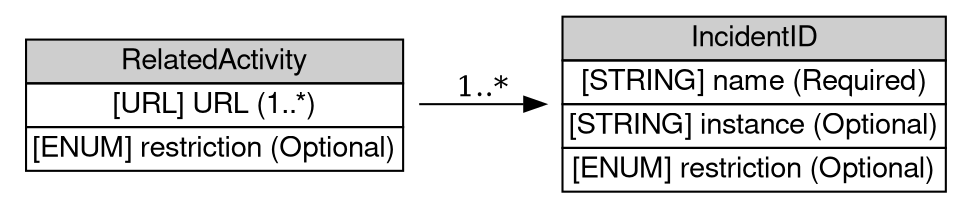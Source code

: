 digraph RelatedActivity {
	graph [bb="0,0,455,92",
		rankdir=LR
	];
	node [label="\N"];
	RelatedActivity	 [height=0.98611,
		label=<<table BORDER="0" CELLBORDER="1" CELLSPACING="0"> <tr> <td BGCOLOR="#CECECE" HREF="/html/IODEFv1/RelatedActivity.html" TITLE="The RelatedActivity class lists either incident tracking numbers of incidents or URLs (not both) that refer to activity related to the one described in the IODEF document. These references may be to local incident tracking numbers or to those of other CSIRTs. "><FONT FACE="Nimbus Sans L">RelatedActivity</FONT></td> </tr>" %<tr><td  HREF="/html/IODEFv1/RelatedActivity.html" TITLE="A URL to activity related to this incident."><FONT FACE="Nimbus Sans L">[URL] URL (1..*)</FONT></td></tr>%<tr><td  HREF="/html/IODEFv1/RelatedActivity.html" TITLE="This attribute has been defined in Section 3.2."><FONT FACE="Nimbus Sans L">[ENUM] restriction (Optional)</FONT></td></tr>%</table>>,
		pos="98.5,46",
		shape=plaintext,
		width=2.7361];
	IncidentID	 [height=1.2778,
		label=<<table BORDER="0" CELLBORDER="1" CELLSPACING="0"> <tr> <td BGCOLOR="#CECECE" HREF="/html/IODEFv1/IncidentID.html" TITLE="The IncidentID class represents an incident tracking number that is unique in the context of the CSIRT and identifies the activity characterized in an IODEF Document. This identifier would serve as an index into the CSIRT incident handling system. The combination of the name attribute and the string in the element content MUST be a globally unique identifier describing the activity. Documents generated by a given CSIRT MUST NOT reuse the same value unless they are referencing the same incident. "><FONT FACE="Nimbus Sans L">IncidentID</FONT></td> </tr>" %<tr><td  HREF="/html/IODEFv1/IncidentID.html" TITLE="An identifier describing the CSIRT that created the document.  In order to have a globally unique CSIRT name, the fully qualified domain name associated with the CSIRT MUST be used."><FONT FACE="Nimbus Sans L">[STRING] name (Required)</FONT></td></tr>%<tr><td  HREF="/html/IODEFv1/IncidentID.html" TITLE="An identifier referencing a subset of the named incident."><FONT FACE="Nimbus Sans L">[STRING] instance (Optional)</FONT></td></tr>%<tr><td  HREF="/html/IODEFv1/IncidentID.html" TITLE="This attribute has been defined in Section 3.2."><FONT FACE="Nimbus Sans L">[ENUM] restriction (Optional)</FONT></td></tr>%</table>>,
		pos="355.5,46",
		shape=plaintext,
		width=2.7639];
	RelatedActivity -> IncidentID	 [label="1..*",
		lp="226.5,53.5",
		pos="e,255.86,46 197.13,46 213.07,46 229.66,46 245.85,46"];
}
